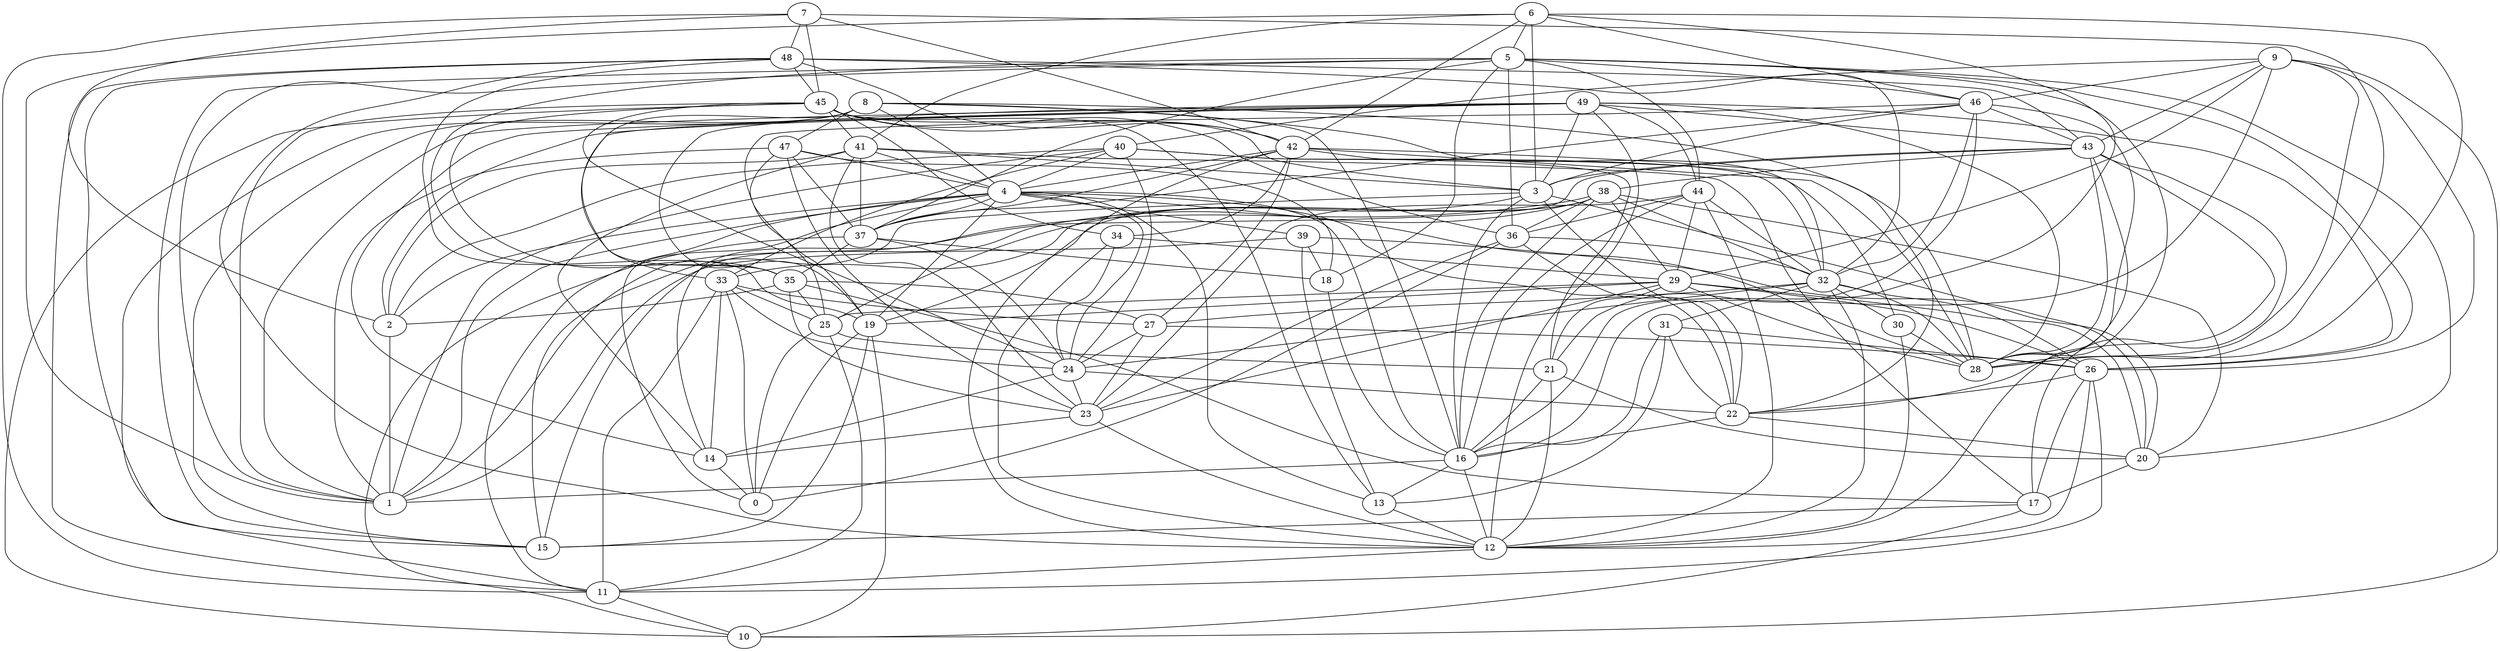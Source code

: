digraph GG_graph {

subgraph G_graph {
edge [color = black]
"8" -> "35" [dir = none]
"8" -> "15" [dir = none]
"8" -> "4" [dir = none]
"8" -> "47" [dir = none]
"13" -> "12" [dir = none]
"31" -> "22" [dir = none]
"31" -> "13" [dir = none]
"22" -> "20" [dir = none]
"47" -> "23" [dir = none]
"47" -> "4" [dir = none]
"47" -> "1" [dir = none]
"47" -> "25" [dir = none]
"16" -> "13" [dir = none]
"16" -> "1" [dir = none]
"18" -> "16" [dir = none]
"24" -> "14" [dir = none]
"39" -> "1" [dir = none]
"39" -> "18" [dir = none]
"39" -> "20" [dir = none]
"11" -> "10" [dir = none]
"26" -> "11" [dir = none]
"26" -> "12" [dir = none]
"32" -> "24" [dir = none]
"32" -> "26" [dir = none]
"32" -> "31" [dir = none]
"32" -> "27" [dir = none]
"32" -> "30" [dir = none]
"32" -> "12" [dir = none]
"37" -> "18" [dir = none]
"37" -> "35" [dir = none]
"33" -> "14" [dir = none]
"33" -> "27" [dir = none]
"33" -> "24" [dir = none]
"33" -> "11" [dir = none]
"33" -> "25" [dir = none]
"43" -> "14" [dir = none]
"43" -> "3" [dir = none]
"43" -> "22" [dir = none]
"43" -> "12" [dir = none]
"43" -> "38" [dir = none]
"43" -> "28" [dir = none]
"19" -> "15" [dir = none]
"19" -> "0" [dir = none]
"19" -> "10" [dir = none]
"49" -> "44" [dir = none]
"49" -> "33" [dir = none]
"49" -> "14" [dir = none]
"49" -> "2" [dir = none]
"49" -> "26" [dir = none]
"49" -> "19" [dir = none]
"49" -> "43" [dir = none]
"42" -> "22" [dir = none]
"42" -> "4" [dir = none]
"42" -> "27" [dir = none]
"42" -> "28" [dir = none]
"42" -> "34" [dir = none]
"42" -> "37" [dir = none]
"42" -> "21" [dir = none]
"7" -> "45" [dir = none]
"7" -> "42" [dir = none]
"7" -> "48" [dir = none]
"7" -> "11" [dir = none]
"41" -> "37" [dir = none]
"41" -> "17" [dir = none]
"41" -> "4" [dir = none]
"46" -> "32" [dir = none]
"46" -> "37" [dir = none]
"46" -> "21" [dir = none]
"46" -> "28" [dir = none]
"46" -> "43" [dir = none]
"3" -> "16" [dir = none]
"3" -> "15" [dir = none]
"30" -> "28" [dir = none]
"30" -> "12" [dir = none]
"6" -> "41" [dir = none]
"6" -> "5" [dir = none]
"6" -> "46" [dir = none]
"6" -> "42" [dir = none]
"6" -> "28" [dir = none]
"45" -> "34" [dir = none]
"45" -> "35" [dir = none]
"45" -> "36" [dir = none]
"45" -> "42" [dir = none]
"45" -> "10" [dir = none]
"45" -> "3" [dir = none]
"45" -> "1" [dir = none]
"45" -> "13" [dir = none]
"34" -> "29" [dir = none]
"34" -> "24" [dir = none]
"21" -> "16" [dir = none]
"21" -> "12" [dir = none]
"23" -> "12" [dir = none]
"23" -> "14" [dir = none]
"27" -> "24" [dir = none]
"27" -> "26" [dir = none]
"35" -> "23" [dir = none]
"35" -> "2" [dir = none]
"35" -> "27" [dir = none]
"35" -> "17" [dir = none]
"44" -> "16" [dir = none]
"44" -> "32" [dir = none]
"5" -> "18" [dir = none]
"5" -> "1" [dir = none]
"5" -> "46" [dir = none]
"5" -> "44" [dir = none]
"5" -> "36" [dir = none]
"5" -> "15" [dir = none]
"9" -> "26" [dir = none]
"9" -> "28" [dir = none]
"9" -> "46" [dir = none]
"9" -> "10" [dir = none]
"9" -> "29" [dir = none]
"9" -> "40" [dir = none]
"36" -> "32" [dir = none]
"36" -> "0" [dir = none]
"36" -> "23" [dir = none]
"36" -> "22" [dir = none]
"17" -> "10" [dir = none]
"17" -> "15" [dir = none]
"40" -> "33" [dir = none]
"40" -> "4" [dir = none]
"40" -> "30" [dir = none]
"29" -> "20" [dir = none]
"29" -> "23" [dir = none]
"29" -> "26" [dir = none]
"29" -> "25" [dir = none]
"29" -> "28" [dir = none]
"38" -> "1" [dir = none]
"38" -> "15" [dir = none]
"38" -> "29" [dir = none]
"38" -> "16" [dir = none]
"38" -> "33" [dir = none]
"2" -> "1" [dir = none]
"25" -> "0" [dir = none]
"48" -> "11" [dir = none]
"48" -> "15" [dir = none]
"48" -> "19" [dir = none]
"4" -> "39" [dir = none]
"4" -> "16" [dir = none]
"4" -> "37" [dir = none]
"4" -> "24" [dir = none]
"4" -> "11" [dir = none]
"4" -> "28" [dir = none]
"4" -> "19" [dir = none]
"4" -> "2" [dir = none]
"4" -> "13" [dir = none]
"4" -> "0" [dir = none]
"34" -> "12" [dir = none]
"38" -> "19" [dir = none]
"45" -> "24" [dir = none]
"32" -> "28" [dir = none]
"49" -> "28" [dir = none]
"44" -> "36" [dir = none]
"8" -> "11" [dir = none]
"3" -> "25" [dir = none]
"40" -> "32" [dir = none]
"48" -> "32" [dir = none]
"44" -> "29" [dir = none]
"27" -> "23" [dir = none]
"8" -> "28" [dir = none]
"29" -> "19" [dir = none]
"48" -> "43" [dir = none]
"31" -> "26" [dir = none]
"41" -> "23" [dir = none]
"41" -> "2" [dir = none]
"46" -> "3" [dir = none]
"41" -> "3" [dir = none]
"41" -> "14" [dir = none]
"42" -> "12" [dir = none]
"6" -> "1" [dir = none]
"6" -> "16" [dir = none]
"35" -> "25" [dir = none]
"45" -> "41" [dir = none]
"20" -> "17" [dir = none]
"25" -> "11" [dir = none]
"38" -> "20" [dir = none]
"49" -> "1" [dir = none]
"7" -> "2" [dir = none]
"26" -> "17" [dir = none]
"9" -> "43" [dir = none]
"5" -> "20" [dir = none]
"5" -> "35" [dir = none]
"8" -> "32" [dir = none]
"33" -> "0" [dir = none]
"4" -> "1" [dir = none]
"48" -> "45" [dir = none]
"47" -> "18" [dir = none]
"47" -> "37" [dir = none]
"8" -> "16" [dir = none]
"40" -> "24" [dir = none]
"37" -> "10" [dir = none]
"24" -> "23" [dir = none]
"12" -> "11" [dir = none]
"16" -> "12" [dir = none]
"49" -> "12" [dir = none]
"48" -> "42" [dir = none]
"7" -> "28" [dir = none]
"25" -> "21" [dir = none]
"26" -> "22" [dir = none]
"40" -> "1" [dir = none]
"40" -> "2" [dir = none]
"31" -> "16" [dir = none]
"44" -> "12" [dir = none]
"43" -> "17" [dir = none]
"14" -> "0" [dir = none]
"29" -> "21" [dir = none]
"22" -> "16" [dir = none]
"48" -> "12" [dir = none]
"38" -> "32" [dir = none]
"49" -> "3" [dir = none]
"5" -> "37" [dir = none]
"21" -> "20" [dir = none]
"39" -> "13" [dir = none]
"9" -> "16" [dir = none]
"4" -> "22" [dir = none]
"6" -> "3" [dir = none]
"44" -> "23" [dir = none]
"24" -> "22" [dir = none]
"5" -> "28" [dir = none]
"5" -> "26" [dir = none]
"38" -> "36" [dir = none]
"3" -> "20" [dir = none]
"3" -> "22" [dir = none]
"37" -> "24" [dir = none]
"46" -> "19" [dir = none]
}

}
